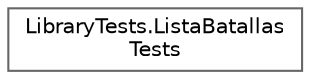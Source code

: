 digraph "Graphical Class Hierarchy"
{
 // INTERACTIVE_SVG=YES
 // LATEX_PDF_SIZE
  bgcolor="transparent";
  edge [fontname=Helvetica,fontsize=10,labelfontname=Helvetica,labelfontsize=10];
  node [fontname=Helvetica,fontsize=10,shape=box,height=0.2,width=0.4];
  rankdir="LR";
  Node0 [id="Node000000",label="LibraryTests.ListaBatallas\lTests",height=0.2,width=0.4,color="grey40", fillcolor="white", style="filled",URL="$classLibraryTests_1_1ListaBatallasTests.html",tooltip="Esta es la clase ListaBatallasTests. Se encarga de comprobar sus funcionalidades."];
}
